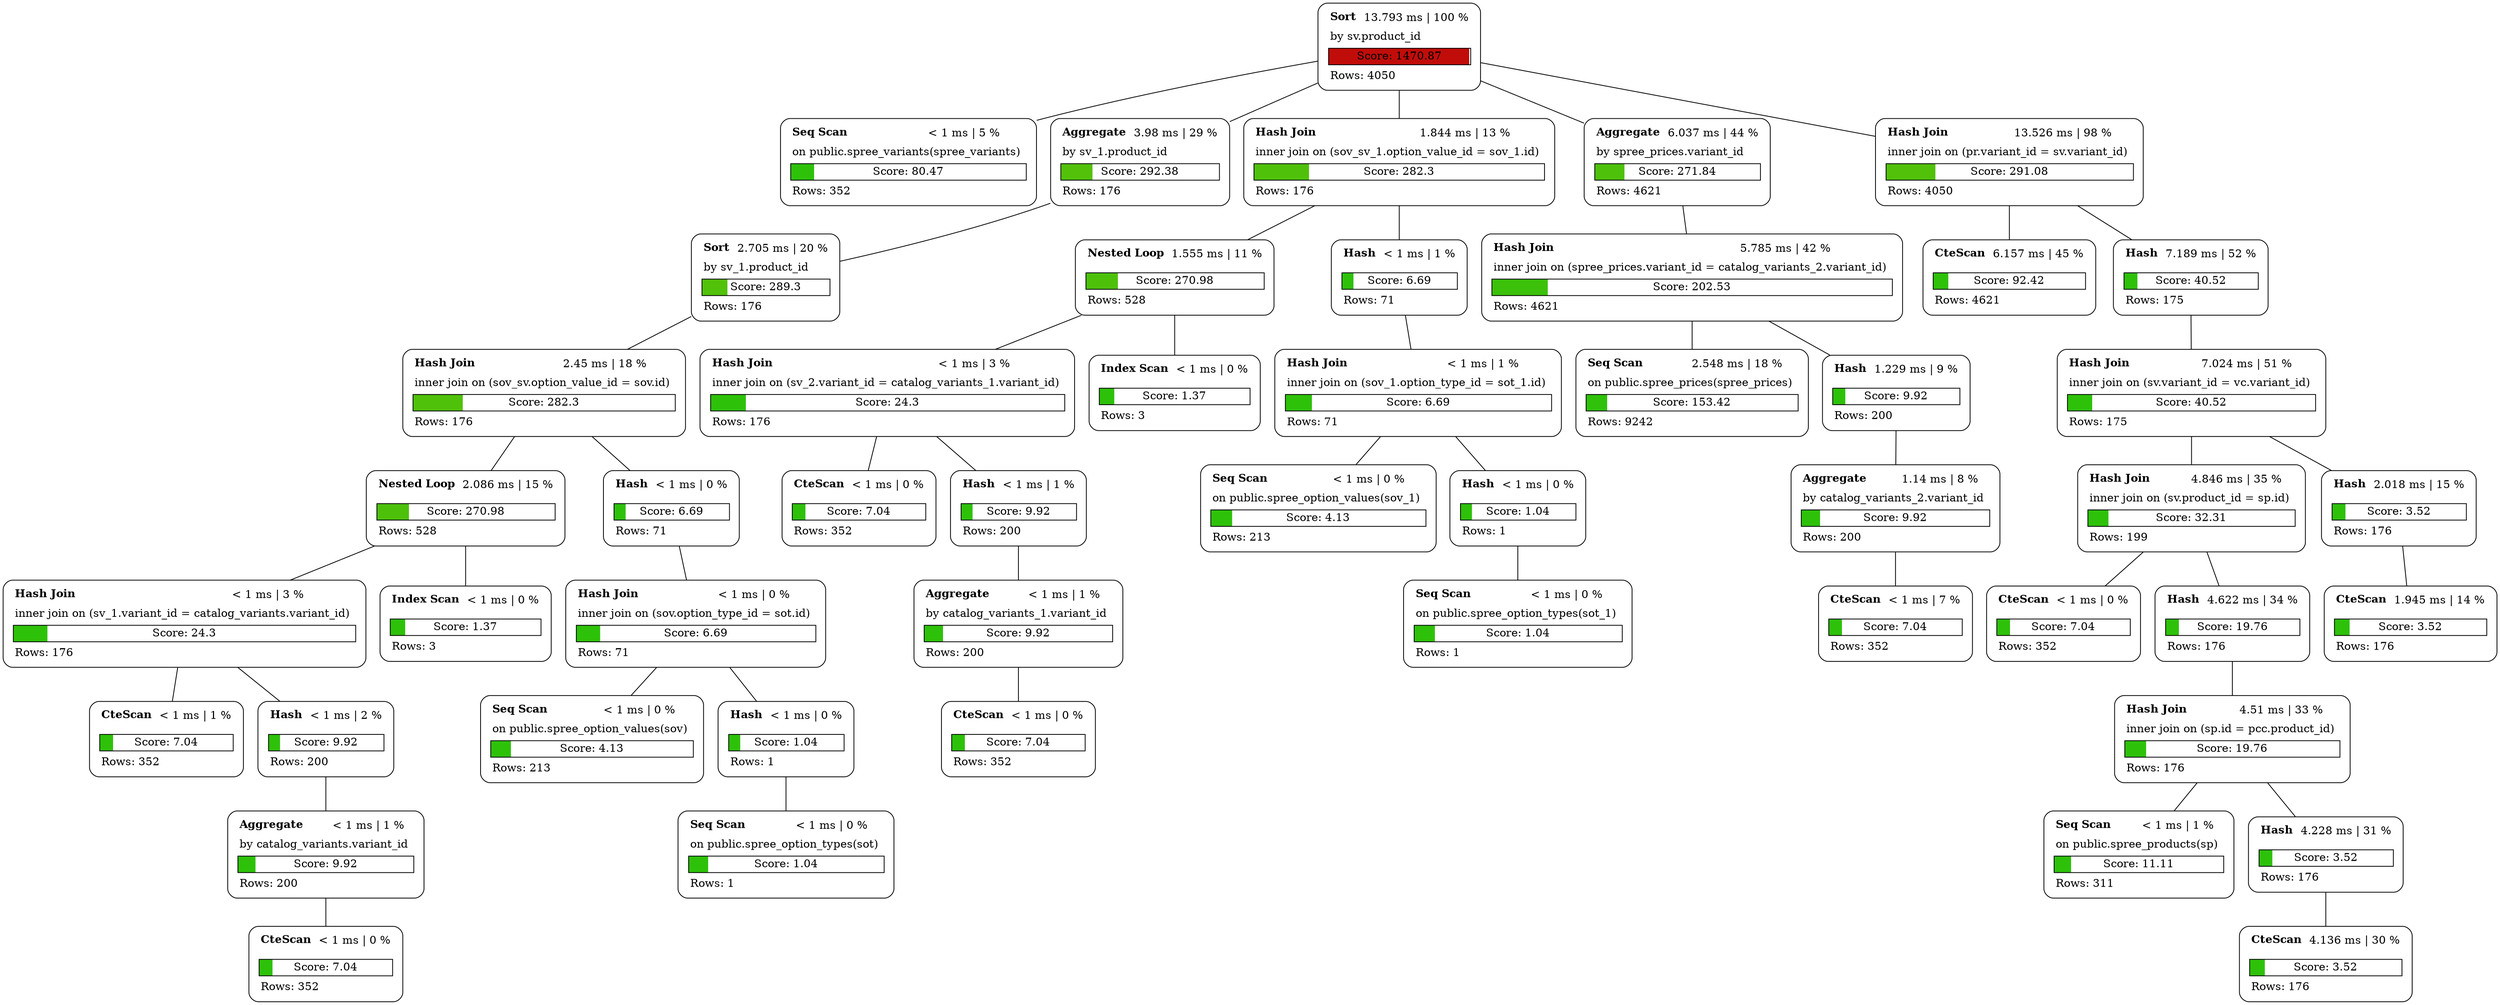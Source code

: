 graph explain {
    node0[label=<<table border="0" cellborder="0" cellspacing="5"><tr><td align="left"><b>Sort</b></td><td>13.793 ms | 100 %</td></tr><tr><td colspan="2" align="left">by sv.product_id</td></tr><tr><td colspan="2" border="1" bgcolor="#c10d0a;0.99:white">Score: 1470.87</td></tr><tr><td colspan="2" align="left">Rows: 4050</td></tr></table>>][style="rounded"][shape="box"];
    node1[label=<<table border="0" cellborder="0" cellspacing="5"><tr><td align="left"><b>Seq Scan</b></td><td>&lt; 1 ms | 5 %</td></tr><tr><td colspan="2" align="left">on public.spree_variants(spree_variants)</td></tr><tr><td colspan="2" border="1" bgcolor="#2ec10a;0.10:white">Score: 80.47</td></tr><tr><td colspan="2" align="left">Rows: 352</td></tr></table>>][style="rounded"][shape="box"];
    node2[label=<<table border="0" cellborder="0" cellspacing="5"><tr><td align="left"><b>Aggregate</b></td><td>3.98 ms | 29 %</td></tr><tr><td colspan="2" align="left">by sv_1.product_id</td></tr><tr><td colspan="2" border="1" bgcolor="#53c10a;0.20:white">Score: 292.38</td></tr><tr><td colspan="2" align="left">Rows: 176</td></tr></table>>][style="rounded"][shape="box"];
    node3[label=<<table border="0" cellborder="0" cellspacing="5"><tr><td align="left"><b>Sort</b></td><td>2.705 ms | 20 %</td></tr><tr><td colspan="2" align="left">by sv_1.product_id</td></tr><tr><td colspan="2" border="1" bgcolor="#52c10a;0.20:white">Score: 289.3</td></tr><tr><td colspan="2" align="left">Rows: 176</td></tr></table>>][style="rounded"][shape="box"];
    node4[label=<<table border="0" cellborder="0" cellspacing="5"><tr><td align="left"><b>Hash Join</b></td><td>2.45 ms | 18 %</td></tr><tr><td colspan="2" align="left">inner join on (sov_sv.option_value_id = sov.id)</td></tr><tr><td colspan="2" border="1" bgcolor="#50c10a;0.19:white">Score: 282.3</td></tr><tr><td colspan="2" align="left">Rows: 176</td></tr></table>>][style="rounded"][shape="box"];
    node5[label=<<table border="0" cellborder="0" cellspacing="5"><tr><td align="left"><b>Nested Loop</b></td><td>2.086 ms | 15 %</td></tr><tr><td colspan="2" align="left"></td></tr><tr><td colspan="2" border="1" bgcolor="#4dc10a;0.18:white">Score: 270.98</td></tr><tr><td colspan="2" align="left">Rows: 528</td></tr></table>>][style="rounded"][shape="box"];
    node6[label=<<table border="0" cellborder="0" cellspacing="5"><tr><td align="left"><b>Hash Join</b></td><td>&lt; 1 ms | 3 %</td></tr><tr><td colspan="2" align="left">inner join on (sv_1.variant_id = catalog_variants.variant_id)</td></tr><tr><td colspan="2" border="1" bgcolor="#2ec10a;0.10:white">Score: 24.3</td></tr><tr><td colspan="2" align="left">Rows: 176</td></tr></table>>][style="rounded"][shape="box"];
    node7[label=<<table border="0" cellborder="0" cellspacing="5"><tr><td align="left"><b>CteScan</b></td><td>&lt; 1 ms | 1 %</td></tr><tr><td colspan="2" align="left"></td></tr><tr><td colspan="2" border="1" bgcolor="#2ec10a;0.10:white">Score: 7.04</td></tr><tr><td colspan="2" align="left">Rows: 352</td></tr></table>>][style="rounded"][shape="box"];
    node8[label=<<table border="0" cellborder="0" cellspacing="5"><tr><td align="left"><b>Hash</b></td><td>&lt; 1 ms | 2 %</td></tr><tr><td colspan="2" align="left"></td></tr><tr><td colspan="2" border="1" bgcolor="#2ec10a;0.10:white">Score: 9.92</td></tr><tr><td colspan="2" align="left">Rows: 200</td></tr></table>>][style="rounded"][shape="box"];
    node9[label=<<table border="0" cellborder="0" cellspacing="5"><tr><td align="left"><b>Aggregate</b></td><td>&lt; 1 ms | 1 %</td></tr><tr><td colspan="2" align="left">by catalog_variants.variant_id</td></tr><tr><td colspan="2" border="1" bgcolor="#2ec10a;0.10:white">Score: 9.92</td></tr><tr><td colspan="2" align="left">Rows: 200</td></tr></table>>][style="rounded"][shape="box"];
    node10[label=<<table border="0" cellborder="0" cellspacing="5"><tr><td align="left"><b>CteScan</b></td><td>&lt; 1 ms | 0 %</td></tr><tr><td colspan="2" align="left"></td></tr><tr><td colspan="2" border="1" bgcolor="#2ec10a;0.10:white">Score: 7.04</td></tr><tr><td colspan="2" align="left">Rows: 352</td></tr></table>>][style="rounded"][shape="box"];
    node11[label=<<table border="0" cellborder="0" cellspacing="5"><tr><td align="left"><b>Index Scan</b></td><td>&lt; 1 ms | 0 %</td></tr><tr><td colspan="2" align="left"></td></tr><tr><td colspan="2" border="1" bgcolor="#2ec10a;0.10:white">Score: 1.37</td></tr><tr><td colspan="2" align="left">Rows: 3</td></tr></table>>][style="rounded"][shape="box"];
    node12[label=<<table border="0" cellborder="0" cellspacing="5"><tr><td align="left"><b>Hash</b></td><td>&lt; 1 ms | 0 %</td></tr><tr><td colspan="2" align="left"></td></tr><tr><td colspan="2" border="1" bgcolor="#2ec10a;0.10:white">Score: 6.69</td></tr><tr><td colspan="2" align="left">Rows: 71</td></tr></table>>][style="rounded"][shape="box"];
    node13[label=<<table border="0" cellborder="0" cellspacing="5"><tr><td align="left"><b>Hash Join</b></td><td>&lt; 1 ms | 0 %</td></tr><tr><td colspan="2" align="left">inner join on (sov.option_type_id = sot.id)</td></tr><tr><td colspan="2" border="1" bgcolor="#2ec10a;0.10:white">Score: 6.69</td></tr><tr><td colspan="2" align="left">Rows: 71</td></tr></table>>][style="rounded"][shape="box"];
    node14[label=<<table border="0" cellborder="0" cellspacing="5"><tr><td align="left"><b>Seq Scan</b></td><td>&lt; 1 ms | 0 %</td></tr><tr><td colspan="2" align="left">on public.spree_option_values(sov)</td></tr><tr><td colspan="2" border="1" bgcolor="#2ec10a;0.10:white">Score: 4.13</td></tr><tr><td colspan="2" align="left">Rows: 213</td></tr></table>>][style="rounded"][shape="box"];
    node15[label=<<table border="0" cellborder="0" cellspacing="5"><tr><td align="left"><b>Hash</b></td><td>&lt; 1 ms | 0 %</td></tr><tr><td colspan="2" align="left"></td></tr><tr><td colspan="2" border="1" bgcolor="#2ec10a;0.10:white">Score: 1.04</td></tr><tr><td colspan="2" align="left">Rows: 1</td></tr></table>>][style="rounded"][shape="box"];
    node16[label=<<table border="0" cellborder="0" cellspacing="5"><tr><td align="left"><b>Seq Scan</b></td><td>&lt; 1 ms | 0 %</td></tr><tr><td colspan="2" align="left">on public.spree_option_types(sot)</td></tr><tr><td colspan="2" border="1" bgcolor="#2ec10a;0.10:white">Score: 1.04</td></tr><tr><td colspan="2" align="left">Rows: 1</td></tr></table>>][style="rounded"][shape="box"];
    node17[label=<<table border="0" cellborder="0" cellspacing="5"><tr><td align="left"><b>Hash Join</b></td><td>1.844 ms | 13 %</td></tr><tr><td colspan="2" align="left">inner join on (sov_sv_1.option_value_id = sov_1.id)</td></tr><tr><td colspan="2" border="1" bgcolor="#50c10a;0.19:white">Score: 282.3</td></tr><tr><td colspan="2" align="left">Rows: 176</td></tr></table>>][style="rounded"][shape="box"];
    node18[label=<<table border="0" cellborder="0" cellspacing="5"><tr><td align="left"><b>Nested Loop</b></td><td>1.555 ms | 11 %</td></tr><tr><td colspan="2" align="left"></td></tr><tr><td colspan="2" border="1" bgcolor="#4dc10a;0.18:white">Score: 270.98</td></tr><tr><td colspan="2" align="left">Rows: 528</td></tr></table>>][style="rounded"][shape="box"];
    node19[label=<<table border="0" cellborder="0" cellspacing="5"><tr><td align="left"><b>Hash Join</b></td><td>&lt; 1 ms | 3 %</td></tr><tr><td colspan="2" align="left">inner join on (sv_2.variant_id = catalog_variants_1.variant_id)</td></tr><tr><td colspan="2" border="1" bgcolor="#2ec10a;0.10:white">Score: 24.3</td></tr><tr><td colspan="2" align="left">Rows: 176</td></tr></table>>][style="rounded"][shape="box"];
    node20[label=<<table border="0" cellborder="0" cellspacing="5"><tr><td align="left"><b>CteScan</b></td><td>&lt; 1 ms | 0 %</td></tr><tr><td colspan="2" align="left"></td></tr><tr><td colspan="2" border="1" bgcolor="#2ec10a;0.10:white">Score: 7.04</td></tr><tr><td colspan="2" align="left">Rows: 352</td></tr></table>>][style="rounded"][shape="box"];
    node21[label=<<table border="0" cellborder="0" cellspacing="5"><tr><td align="left"><b>Hash</b></td><td>&lt; 1 ms | 1 %</td></tr><tr><td colspan="2" align="left"></td></tr><tr><td colspan="2" border="1" bgcolor="#2ec10a;0.10:white">Score: 9.92</td></tr><tr><td colspan="2" align="left">Rows: 200</td></tr></table>>][style="rounded"][shape="box"];
    node22[label=<<table border="0" cellborder="0" cellspacing="5"><tr><td align="left"><b>Aggregate</b></td><td>&lt; 1 ms | 1 %</td></tr><tr><td colspan="2" align="left">by catalog_variants_1.variant_id</td></tr><tr><td colspan="2" border="1" bgcolor="#2ec10a;0.10:white">Score: 9.92</td></tr><tr><td colspan="2" align="left">Rows: 200</td></tr></table>>][style="rounded"][shape="box"];
    node23[label=<<table border="0" cellborder="0" cellspacing="5"><tr><td align="left"><b>CteScan</b></td><td>&lt; 1 ms | 0 %</td></tr><tr><td colspan="2" align="left"></td></tr><tr><td colspan="2" border="1" bgcolor="#2ec10a;0.10:white">Score: 7.04</td></tr><tr><td colspan="2" align="left">Rows: 352</td></tr></table>>][style="rounded"][shape="box"];
    node24[label=<<table border="0" cellborder="0" cellspacing="5"><tr><td align="left"><b>Index Scan</b></td><td>&lt; 1 ms | 0 %</td></tr><tr><td colspan="2" align="left"></td></tr><tr><td colspan="2" border="1" bgcolor="#2ec10a;0.10:white">Score: 1.37</td></tr><tr><td colspan="2" align="left">Rows: 3</td></tr></table>>][style="rounded"][shape="box"];
    node25[label=<<table border="0" cellborder="0" cellspacing="5"><tr><td align="left"><b>Hash</b></td><td>&lt; 1 ms | 1 %</td></tr><tr><td colspan="2" align="left"></td></tr><tr><td colspan="2" border="1" bgcolor="#2ec10a;0.10:white">Score: 6.69</td></tr><tr><td colspan="2" align="left">Rows: 71</td></tr></table>>][style="rounded"][shape="box"];
    node26[label=<<table border="0" cellborder="0" cellspacing="5"><tr><td align="left"><b>Hash Join</b></td><td>&lt; 1 ms | 1 %</td></tr><tr><td colspan="2" align="left">inner join on (sov_1.option_type_id = sot_1.id)</td></tr><tr><td colspan="2" border="1" bgcolor="#2ec10a;0.10:white">Score: 6.69</td></tr><tr><td colspan="2" align="left">Rows: 71</td></tr></table>>][style="rounded"][shape="box"];
    node27[label=<<table border="0" cellborder="0" cellspacing="5"><tr><td align="left"><b>Seq Scan</b></td><td>&lt; 1 ms | 0 %</td></tr><tr><td colspan="2" align="left">on public.spree_option_values(sov_1)</td></tr><tr><td colspan="2" border="1" bgcolor="#2ec10a;0.10:white">Score: 4.13</td></tr><tr><td colspan="2" align="left">Rows: 213</td></tr></table>>][style="rounded"][shape="box"];
    node28[label=<<table border="0" cellborder="0" cellspacing="5"><tr><td align="left"><b>Hash</b></td><td>&lt; 1 ms | 0 %</td></tr><tr><td colspan="2" align="left"></td></tr><tr><td colspan="2" border="1" bgcolor="#2ec10a;0.10:white">Score: 1.04</td></tr><tr><td colspan="2" align="left">Rows: 1</td></tr></table>>][style="rounded"][shape="box"];
    node29[label=<<table border="0" cellborder="0" cellspacing="5"><tr><td align="left"><b>Seq Scan</b></td><td>&lt; 1 ms | 0 %</td></tr><tr><td colspan="2" align="left">on public.spree_option_types(sot_1)</td></tr><tr><td colspan="2" border="1" bgcolor="#2ec10a;0.10:white">Score: 1.04</td></tr><tr><td colspan="2" align="left">Rows: 1</td></tr></table>>][style="rounded"][shape="box"];
    node30[label=<<table border="0" cellborder="0" cellspacing="5"><tr><td align="left"><b>Aggregate</b></td><td>6.037 ms | 44 %</td></tr><tr><td colspan="2" align="left">by spree_prices.variant_id</td></tr><tr><td colspan="2" border="1" bgcolor="#4ec10a;0.18:white">Score: 271.84</td></tr><tr><td colspan="2" align="left">Rows: 4621</td></tr></table>>][style="rounded"][shape="box"];
    node31[label=<<table border="0" cellborder="0" cellspacing="5"><tr><td align="left"><b>Hash Join</b></td><td>5.785 ms | 42 %</td></tr><tr><td colspan="2" align="left">inner join on (spree_prices.variant_id = catalog_variants_2.variant_id)</td></tr><tr><td colspan="2" border="1" bgcolor="#3cc10a;0.14:white">Score: 202.53</td></tr><tr><td colspan="2" align="left">Rows: 4621</td></tr></table>>][style="rounded"][shape="box"];
    node32[label=<<table border="0" cellborder="0" cellspacing="5"><tr><td align="left"><b>Seq Scan</b></td><td>2.548 ms | 18 %</td></tr><tr><td colspan="2" align="left">on public.spree_prices(spree_prices)</td></tr><tr><td colspan="2" border="1" bgcolor="#30c10a;0.10:white">Score: 153.42</td></tr><tr><td colspan="2" align="left">Rows: 9242</td></tr></table>>][style="rounded"][shape="box"];
    node33[label=<<table border="0" cellborder="0" cellspacing="5"><tr><td align="left"><b>Hash</b></td><td>1.229 ms | 9 %</td></tr><tr><td colspan="2" align="left"></td></tr><tr><td colspan="2" border="1" bgcolor="#2ec10a;0.10:white">Score: 9.92</td></tr><tr><td colspan="2" align="left">Rows: 200</td></tr></table>>][style="rounded"][shape="box"];
    node34[label=<<table border="0" cellborder="0" cellspacing="5"><tr><td align="left"><b>Aggregate</b></td><td>1.14 ms | 8 %</td></tr><tr><td colspan="2" align="left">by catalog_variants_2.variant_id</td></tr><tr><td colspan="2" border="1" bgcolor="#2ec10a;0.10:white">Score: 9.92</td></tr><tr><td colspan="2" align="left">Rows: 200</td></tr></table>>][style="rounded"][shape="box"];
    node35[label=<<table border="0" cellborder="0" cellspacing="5"><tr><td align="left"><b>CteScan</b></td><td>&lt; 1 ms | 7 %</td></tr><tr><td colspan="2" align="left"></td></tr><tr><td colspan="2" border="1" bgcolor="#2ec10a;0.10:white">Score: 7.04</td></tr><tr><td colspan="2" align="left">Rows: 352</td></tr></table>>][style="rounded"][shape="box"];
    node36[label=<<table border="0" cellborder="0" cellspacing="5"><tr><td align="left"><b>Hash Join</b></td><td>13.526 ms | 98 %</td></tr><tr><td colspan="2" align="left">inner join on (pr.variant_id = sv.variant_id)</td></tr><tr><td colspan="2" border="1" bgcolor="#52c10a;0.20:white">Score: 291.08</td></tr><tr><td colspan="2" align="left">Rows: 4050</td></tr></table>>][style="rounded"][shape="box"];
    node37[label=<<table border="0" cellborder="0" cellspacing="5"><tr><td align="left"><b>CteScan</b></td><td>6.157 ms | 45 %</td></tr><tr><td colspan="2" align="left"></td></tr><tr><td colspan="2" border="1" bgcolor="#2ec10a;0.10:white">Score: 92.42</td></tr><tr><td colspan="2" align="left">Rows: 4621</td></tr></table>>][style="rounded"][shape="box"];
    node38[label=<<table border="0" cellborder="0" cellspacing="5"><tr><td align="left"><b>Hash</b></td><td>7.189 ms | 52 %</td></tr><tr><td colspan="2" align="left"></td></tr><tr><td colspan="2" border="1" bgcolor="#2ec10a;0.10:white">Score: 40.52</td></tr><tr><td colspan="2" align="left">Rows: 175</td></tr></table>>][style="rounded"][shape="box"];
    node39[label=<<table border="0" cellborder="0" cellspacing="5"><tr><td align="left"><b>Hash Join</b></td><td>7.024 ms | 51 %</td></tr><tr><td colspan="2" align="left">inner join on (sv.variant_id = vc.variant_id)</td></tr><tr><td colspan="2" border="1" bgcolor="#2ec10a;0.10:white">Score: 40.52</td></tr><tr><td colspan="2" align="left">Rows: 175</td></tr></table>>][style="rounded"][shape="box"];
    node40[label=<<table border="0" cellborder="0" cellspacing="5"><tr><td align="left"><b>Hash Join</b></td><td>4.846 ms | 35 %</td></tr><tr><td colspan="2" align="left">inner join on (sv.product_id = sp.id)</td></tr><tr><td colspan="2" border="1" bgcolor="#2ec10a;0.10:white">Score: 32.31</td></tr><tr><td colspan="2" align="left">Rows: 199</td></tr></table>>][style="rounded"][shape="box"];
    node41[label=<<table border="0" cellborder="0" cellspacing="5"><tr><td align="left"><b>CteScan</b></td><td>&lt; 1 ms | 0 %</td></tr><tr><td colspan="2" align="left"></td></tr><tr><td colspan="2" border="1" bgcolor="#2ec10a;0.10:white">Score: 7.04</td></tr><tr><td colspan="2" align="left">Rows: 352</td></tr></table>>][style="rounded"][shape="box"];
    node42[label=<<table border="0" cellborder="0" cellspacing="5"><tr><td align="left"><b>Hash</b></td><td>4.622 ms | 34 %</td></tr><tr><td colspan="2" align="left"></td></tr><tr><td colspan="2" border="1" bgcolor="#2ec10a;0.10:white">Score: 19.76</td></tr><tr><td colspan="2" align="left">Rows: 176</td></tr></table>>][style="rounded"][shape="box"];
    node43[label=<<table border="0" cellborder="0" cellspacing="5"><tr><td align="left"><b>Hash Join</b></td><td>4.51 ms | 33 %</td></tr><tr><td colspan="2" align="left">inner join on (sp.id = pcc.product_id)</td></tr><tr><td colspan="2" border="1" bgcolor="#2ec10a;0.10:white">Score: 19.76</td></tr><tr><td colspan="2" align="left">Rows: 176</td></tr></table>>][style="rounded"][shape="box"];
    node44[label=<<table border="0" cellborder="0" cellspacing="5"><tr><td align="left"><b>Seq Scan</b></td><td>&lt; 1 ms | 1 %</td></tr><tr><td colspan="2" align="left">on public.spree_products(sp)</td></tr><tr><td colspan="2" border="1" bgcolor="#2ec10a;0.10:white">Score: 11.11</td></tr><tr><td colspan="2" align="left">Rows: 311</td></tr></table>>][style="rounded"][shape="box"];
    node45[label=<<table border="0" cellborder="0" cellspacing="5"><tr><td align="left"><b>Hash</b></td><td>4.228 ms | 31 %</td></tr><tr><td colspan="2" align="left"></td></tr><tr><td colspan="2" border="1" bgcolor="#2ec10a;0.10:white">Score: 3.52</td></tr><tr><td colspan="2" align="left">Rows: 176</td></tr></table>>][style="rounded"][shape="box"];
    node46[label=<<table border="0" cellborder="0" cellspacing="5"><tr><td align="left"><b>CteScan</b></td><td>4.136 ms | 30 %</td></tr><tr><td colspan="2" align="left"></td></tr><tr><td colspan="2" border="1" bgcolor="#2ec10a;0.10:white">Score: 3.52</td></tr><tr><td colspan="2" align="left">Rows: 176</td></tr></table>>][style="rounded"][shape="box"];
    node47[label=<<table border="0" cellborder="0" cellspacing="5"><tr><td align="left"><b>Hash</b></td><td>2.018 ms | 15 %</td></tr><tr><td colspan="2" align="left"></td></tr><tr><td colspan="2" border="1" bgcolor="#2ec10a;0.10:white">Score: 3.52</td></tr><tr><td colspan="2" align="left">Rows: 176</td></tr></table>>][style="rounded"][shape="box"];
    node48[label=<<table border="0" cellborder="0" cellspacing="5"><tr><td align="left"><b>CteScan</b></td><td>1.945 ms | 14 %</td></tr><tr><td colspan="2" align="left"></td></tr><tr><td colspan="2" border="1" bgcolor="#2ec10a;0.10:white">Score: 3.52</td></tr><tr><td colspan="2" align="left">Rows: 176</td></tr></table>>][style="rounded"][shape="box"];
    node0 -- node1[label=""];
    node0 -- node2[label=""];
    node2 -- node3[label=""];
    node3 -- node4[label=""];
    node4 -- node5[label=""];
    node5 -- node6[label=""];
    node6 -- node7[label=""];
    node6 -- node8[label=""];
    node8 -- node9[label=""];
    node9 -- node10[label=""];
    node5 -- node11[label=""];
    node4 -- node12[label=""];
    node12 -- node13[label=""];
    node13 -- node14[label=""];
    node13 -- node15[label=""];
    node15 -- node16[label=""];
    node0 -- node17[label=""];
    node17 -- node18[label=""];
    node18 -- node19[label=""];
    node19 -- node20[label=""];
    node19 -- node21[label=""];
    node21 -- node22[label=""];
    node22 -- node23[label=""];
    node18 -- node24[label=""];
    node17 -- node25[label=""];
    node25 -- node26[label=""];
    node26 -- node27[label=""];
    node26 -- node28[label=""];
    node28 -- node29[label=""];
    node0 -- node30[label=""];
    node30 -- node31[label=""];
    node31 -- node32[label=""];
    node31 -- node33[label=""];
    node33 -- node34[label=""];
    node34 -- node35[label=""];
    node0 -- node36[label=""];
    node36 -- node37[label=""];
    node36 -- node38[label=""];
    node38 -- node39[label=""];
    node39 -- node40[label=""];
    node40 -- node41[label=""];
    node40 -- node42[label=""];
    node42 -- node43[label=""];
    node43 -- node44[label=""];
    node43 -- node45[label=""];
    node45 -- node46[label=""];
    node39 -- node47[label=""];
    node47 -- node48[label=""];
}
